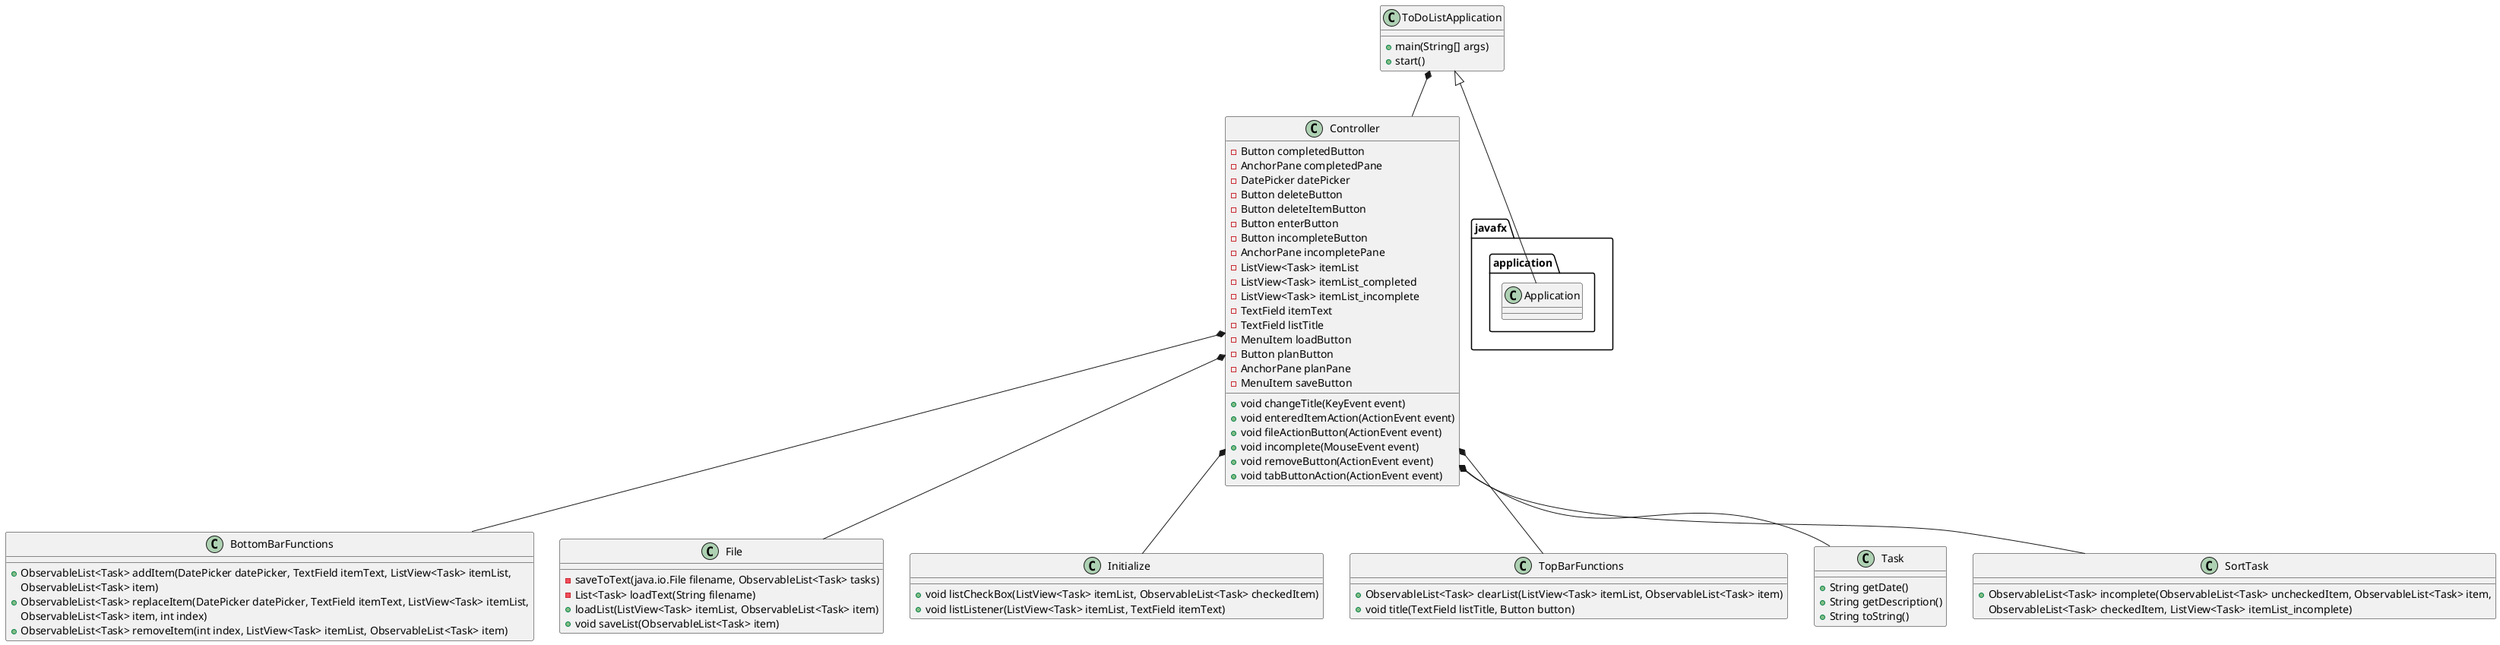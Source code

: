 @startuml

class ToDoListApplication {
    +main(String[] args)
    +start()
        'this method will load the fxml file'
        'it will also create a scene with its title'
        'catch all the exception errors and prints them'
}

class Controller {
    'attributes'
        -Button completedButton
        -AnchorPane completedPane
        -DatePicker datePicker
        -Button deleteButton
        -Button deleteItemButton
        -Button enterButton
        -Button incompleteButton
        -AnchorPane incompletePane
        -ListView<Task> itemList
        -ListView<Task> itemList_completed
        -ListView<Task> itemList_incomplete
        -TextField itemText
        -TextField listTitle
        -MenuItem loadButton
        -Button planButton
        -AnchorPane planPane
        -MenuItem saveButton

    'methods'
        'This method will make the title text field change-able
        +void changeTitle(KeyEvent event)
        'This method will read the input and show it into the list view
        +void enteredItemAction(ActionEvent event)
        'This method is responsible for saving and loading a file
        +void fileActionButton(ActionEvent event)
        'This method is responsible for sorting the incomplete tasks
        +void incomplete(MouseEvent event)
        'This method is responsible for removing an item/s on the list view and array list
        +void removeButton(ActionEvent event)
        'This method is responsible for showing the anchor pane when a corresponding button is clicked
        +void tabButtonAction(ActionEvent event)
}

class BottomBarFunctions {
    'methods:
    'This method is responsible for adding an item into the list
    +ObservableList<Task> addItem(DatePicker datePicker, TextField itemText, ListView<Task> itemList,
    ObservableList<Task> item)
    'This method is responsible for replacing/overwriting an item from the list
    +ObservableList<Task> replaceItem(DatePicker datePicker, TextField itemText, ListView<Task> itemList,
    ObservableList<Task> item, int index)
    'This method is responsible for removing an item from the list
    +ObservableList<Task> removeItem(int index, ListView<Task> itemList, ObservableList<Task> item)
}

class File {
    'methods:
    'This is a helper method for saveList method
    -saveToText(java.io.File filename, ObservableList<Task> tasks)
    'This is a helper method for the loadList method
    -List<Task> loadText(String filename)
    'This method is responsible for loading a file and reading the input
    +loadList(ListView<Task> itemList, ObservableList<Task> item)
    'This method is responsible for saving a file and writing the output into the file
    +void saveList(ObservableList<Task> item)
}

class Initialize {
    'methods:
    'This method will be used when initializing the application. This will show check boxes on the listview
    +void listCheckBox(ListView<Task> itemList, ObservableList<Task> checkedItem)
    'This method will be used for putting the selected item into the text field
    +void listListener(ListView<Task> itemList, TextField itemText)
}

class TopBarFunctions {
    'methods:
    'This method is responsible for clearing all the items from the list
    +ObservableList<Task> clearList(ListView<Task> itemList, ObservableList<Task> item)
    'This method is responsible for updating the title of the list
    +void title(TextField listTitle, Button button)
}

class Task {
    'methods:
    'This method is responsible for storing the date from the date picker
    +String getDate()
    'This method is responsible for storing the text written on the text field
    +String getDescription()
    'This method is responsible for showing the output from the collected data
    +String toString()
}

class SortTask {
    'methods:
    'This method is responsible for sorting the unchecked items and store it into a list
    +ObservableList<Task> incomplete(ObservableList<Task> uncheckedItem, ObservableList<Task> item,
                                ObservableList<Task> checkedItem, ListView<Task> itemList_incomplete)

}

ToDoListApplication <|-- javafx.application.Application
ToDoListApplication *-- Controller
Controller *-- BottomBarFunctions
Controller *-- File
Controller *-- Initialize
Controller *-- TopBarFunctions
Controller *-- Task
Controller *-- SortTask
@enduml